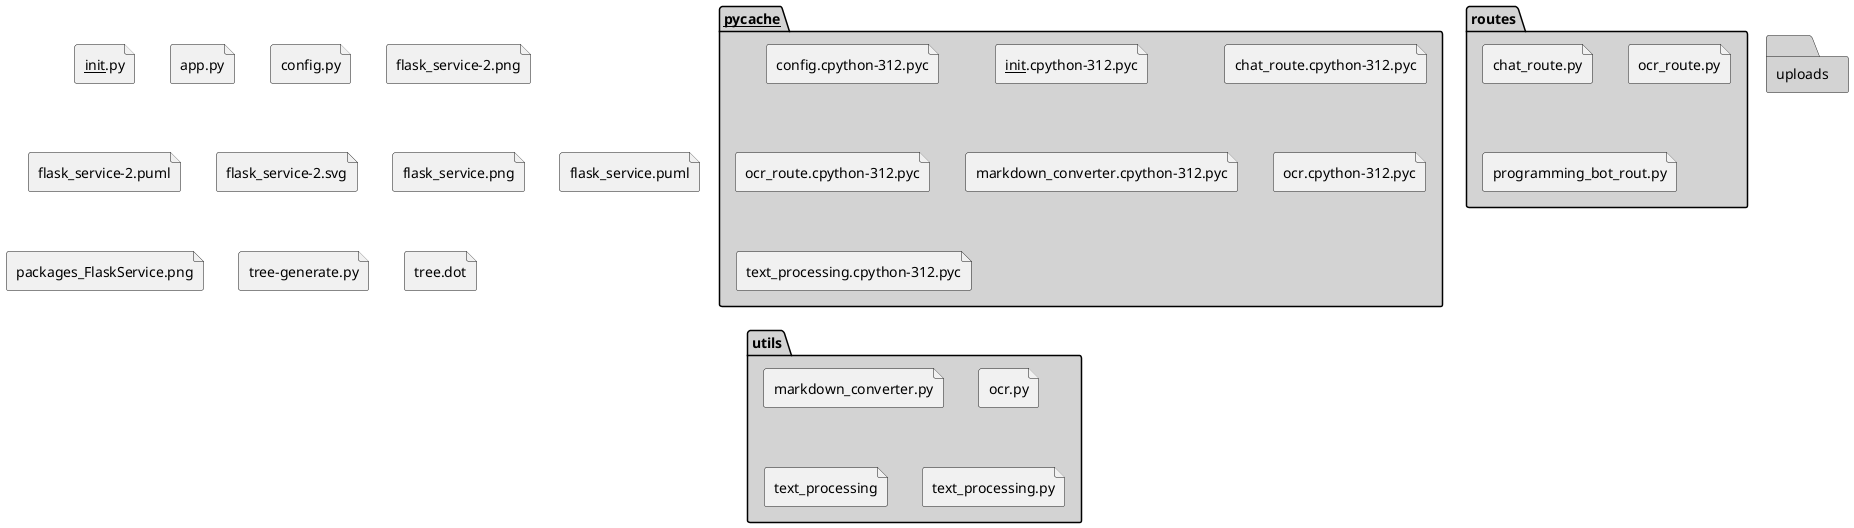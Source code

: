 @startuml
skinparam FolderBackgroundColor LightGray
  file "__init__.py"
folder "__pycache__" {
  file "config.cpython-312.pyc"
}
  file "app.py"
  file "config.py"
  file "flask_service-2.png"
  file "flask_service-2.puml"
  file "flask_service-2.svg"
  file "flask_service.png"
  file "flask_service.puml"
  file "packages_FlaskService.png"
folder "routes" {
  file "__init__.py"
folder "__pycache__" {
  file "__init__.cpython-312.pyc"
  file "chat_route.cpython-312.pyc"
  file "ocr_route.cpython-312.pyc"
}
  file "chat_route.py"
  file "ocr_route.py"
  file "programming_bot_rout.py"
}
  file "tree-generate.py"
  file "tree.dot"
folder "uploads" {
}
folder "utils" {
folder "__pycache__" {
  file "markdown_converter.cpython-312.pyc"
  file "ocr.cpython-312.pyc"
  file "text_processing.cpython-312.pyc"
}
  file "markdown_converter.py"
  file "ocr.py"
  file "text_processing"
  file "text_processing.py"
}
@enduml